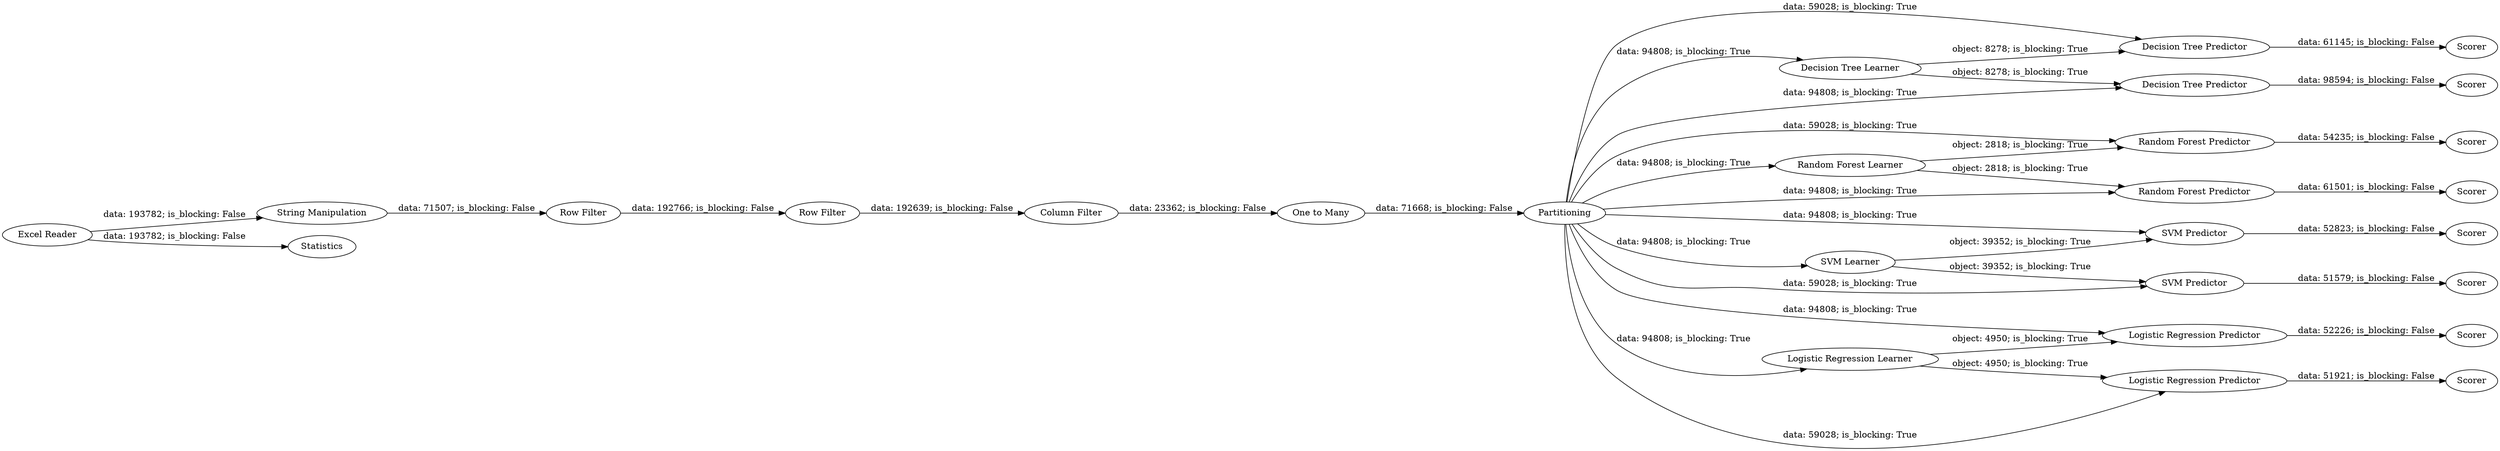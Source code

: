 digraph {
	"-188192589989105283_5" [label="Row Filter"]
	"-188192589989105283_18" [label=Scorer]
	"-188192589989105283_29" [label=Scorer]
	"-188192589989105283_28" [label=Scorer]
	"-188192589989105283_27" [label="Decision Tree Predictor"]
	"-188192589989105283_13" [label=Scorer]
	"-188192589989105283_22" [label=Scorer]
	"-188192589989105283_11" [label="Random Forest Predictor"]
	"-188192589989105283_4" [label="Column Filter"]
	"-188192589989105283_7" [label="Random Forest Predictor"]
	"-188192589989105283_14" [label=Scorer]
	"-188192589989105283_1" [label="Excel Reader"]
	"-188192589989105283_20" [label="SVM Predictor"]
	"-188192589989105283_10" [label="Logistic Regression Learner"]
	"-188192589989105283_26" [label="Decision Tree Predictor"]
	"-188192589989105283_17" [label=Scorer]
	"-188192589989105283_15" [label="Logistic Regression Predictor"]
	"-188192589989105283_3" [label=Statistics]
	"-188192589989105283_19" [label="SVM Learner"]
	"-188192589989105283_21" [label="SVM Predictor"]
	"-188192589989105283_25" [label="Decision Tree Learner"]
	"-188192589989105283_24" [label="One to Many"]
	"-188192589989105283_16" [label="Logistic Regression Predictor"]
	"-188192589989105283_23" [label=Scorer]
	"-188192589989105283_8" [label=Partitioning]
	"-188192589989105283_2" [label="String Manipulation"]
	"-188192589989105283_9" [label="Random Forest Learner"]
	"-188192589989105283_6" [label="Row Filter"]
	"-188192589989105283_19" -> "-188192589989105283_21" [label="object: 39352; is_blocking: True"]
	"-188192589989105283_1" -> "-188192589989105283_3" [label="data: 193782; is_blocking: False"]
	"-188192589989105283_8" -> "-188192589989105283_25" [label="data: 94808; is_blocking: True"]
	"-188192589989105283_4" -> "-188192589989105283_24" [label="data: 23362; is_blocking: False"]
	"-188192589989105283_8" -> "-188192589989105283_21" [label="data: 59028; is_blocking: True"]
	"-188192589989105283_8" -> "-188192589989105283_27" [label="data: 59028; is_blocking: True"]
	"-188192589989105283_11" -> "-188192589989105283_13" [label="data: 54235; is_blocking: False"]
	"-188192589989105283_20" -> "-188192589989105283_23" [label="data: 52823; is_blocking: False"]
	"-188192589989105283_16" -> "-188192589989105283_17" [label="data: 51921; is_blocking: False"]
	"-188192589989105283_8" -> "-188192589989105283_11" [label="data: 59028; is_blocking: True"]
	"-188192589989105283_9" -> "-188192589989105283_11" [label="object: 2818; is_blocking: True"]
	"-188192589989105283_8" -> "-188192589989105283_15" [label="data: 94808; is_blocking: True"]
	"-188192589989105283_25" -> "-188192589989105283_26" [label="object: 8278; is_blocking: True"]
	"-188192589989105283_21" -> "-188192589989105283_22" [label="data: 51579; is_blocking: False"]
	"-188192589989105283_6" -> "-188192589989105283_4" [label="data: 192639; is_blocking: False"]
	"-188192589989105283_7" -> "-188192589989105283_14" [label="data: 61501; is_blocking: False"]
	"-188192589989105283_9" -> "-188192589989105283_7" [label="object: 2818; is_blocking: True"]
	"-188192589989105283_10" -> "-188192589989105283_16" [label="object: 4950; is_blocking: True"]
	"-188192589989105283_8" -> "-188192589989105283_26" [label="data: 94808; is_blocking: True"]
	"-188192589989105283_8" -> "-188192589989105283_19" [label="data: 94808; is_blocking: True"]
	"-188192589989105283_1" -> "-188192589989105283_2" [label="data: 193782; is_blocking: False"]
	"-188192589989105283_19" -> "-188192589989105283_20" [label="object: 39352; is_blocking: True"]
	"-188192589989105283_25" -> "-188192589989105283_27" [label="object: 8278; is_blocking: True"]
	"-188192589989105283_2" -> "-188192589989105283_5" [label="data: 71507; is_blocking: False"]
	"-188192589989105283_8" -> "-188192589989105283_7" [label="data: 94808; is_blocking: True"]
	"-188192589989105283_27" -> "-188192589989105283_28" [label="data: 61145; is_blocking: False"]
	"-188192589989105283_24" -> "-188192589989105283_8" [label="data: 71668; is_blocking: False"]
	"-188192589989105283_8" -> "-188192589989105283_16" [label="data: 59028; is_blocking: True"]
	"-188192589989105283_10" -> "-188192589989105283_15" [label="object: 4950; is_blocking: True"]
	"-188192589989105283_8" -> "-188192589989105283_20" [label="data: 94808; is_blocking: True"]
	"-188192589989105283_26" -> "-188192589989105283_29" [label="data: 98594; is_blocking: False"]
	"-188192589989105283_8" -> "-188192589989105283_9" [label="data: 94808; is_blocking: True"]
	"-188192589989105283_5" -> "-188192589989105283_6" [label="data: 192766; is_blocking: False"]
	"-188192589989105283_8" -> "-188192589989105283_10" [label="data: 94808; is_blocking: True"]
	"-188192589989105283_15" -> "-188192589989105283_18" [label="data: 52226; is_blocking: False"]
	rankdir=LR
}
